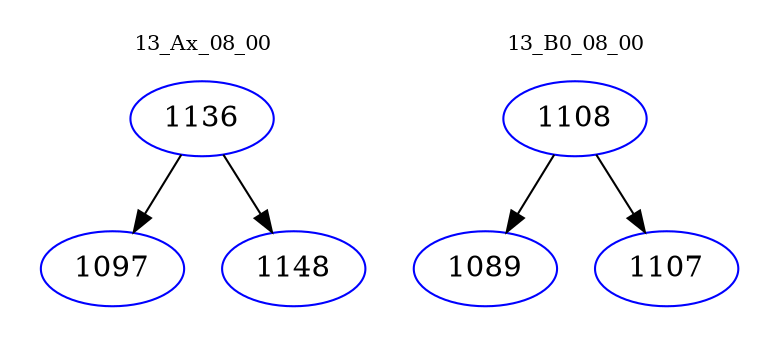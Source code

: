digraph{
subgraph cluster_0 {
color = white
label = "13_Ax_08_00";
fontsize=10;
T0_1136 [label="1136", color="blue"]
T0_1136 -> T0_1097 [color="black"]
T0_1097 [label="1097", color="blue"]
T0_1136 -> T0_1148 [color="black"]
T0_1148 [label="1148", color="blue"]
}
subgraph cluster_1 {
color = white
label = "13_B0_08_00";
fontsize=10;
T1_1108 [label="1108", color="blue"]
T1_1108 -> T1_1089 [color="black"]
T1_1089 [label="1089", color="blue"]
T1_1108 -> T1_1107 [color="black"]
T1_1107 [label="1107", color="blue"]
}
}
